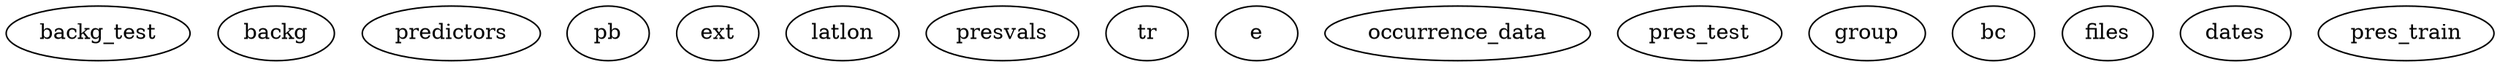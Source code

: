 strict digraph G {
backg_test [expression="backg[group == 1, ]"];
backg [expression="randomPoints(predictors, n=1000, ext=ext, extf = 1.25)"];
predictors [x=files, function=stack];
pb [x=bc, object=pred_nf, progress="''", function=predict, ext=ext];
ext [x="-100", xmax="-32", ymin=20, ymax=50, function=extent];
latlon [expression="getlatlon(as.data.frame(occurrence_data$data))"];
presvals [x=predictors, y=latlon, function=extract];
tr [stat="'spec_sens'", x=e, function=threshold];
e [x=bc, p=pres_test, a=backg_test, function=evaluate, tr=pred_nf];
occurrence_data [taxonKey=1339646, function=occ_data, hasCoordinate=TRUE];
pres_test [expression="latlon[group == 1,]"];
group [k=5, x=latlon, function=kfold];
bc [x=predictors, p=pres_train, function=bioclim];
files ["full.names"=TRUE, path="'bioclim'", pattern="'bil'", function="list.files"];
dates [expression="getdates(as.data.frame(occurrence_data$data))"];
pres_train [expression="latlon[group != 1,]"];
}
## run BIOCLIM with squash bee data
#getlatlon <- function(occurrence_data) {
#  lon = unlist(lapply(occurrence_data[,"decimalLongitude"], as.numeric))
#  lat = unlist(lapply(occurrence_data[,"decimalLatitude"], as.numeric))
#  latlon = cbind(lon,lat)
#  colnames(latlon) <- c("lon","lat")
#  return(as.data.frame(latlon))
#}
#getdates <- function(occurrence_data) {
#  dates_str = lapply(occurrence_data[,"eventDate"], as.character)
#  codes <- dates_str 
#  dates <- t(sapply(codes,substring,first=c(1,6,9),last=c(4,7,10)))
#  colnames(dates) <- c("year","month","day")
#  return(as.data.frame(dates,stringsAsFactors=FALSE))
#}
#library(rgbif)
#library(dismo)
